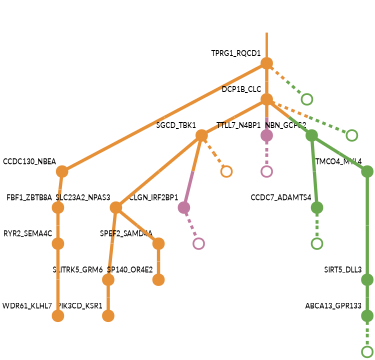 strict digraph  {
graph[splines=false]; nodesep=0.7; rankdir=TB; ranksep=0.6; forcelabels=true; dpi=600; size=2.5;
0 [color="#e69138ff", fillcolor="#e69138ff", fixedsize=true, fontname=Lato, fontsize="12pt", height="0.25", label="", penwidth=3, shape=circle, style=filled, xlabel=TPRG1_RQCD1];
2 [color="#e69138ff", fillcolor="#e69138ff", fixedsize=true, fontname=Lato, fontsize="12pt", height="0.25", label="", penwidth=3, shape=circle, style=filled, xlabel=CCDC130_NBEA];
9 [color="#e69138ff", fillcolor="#e69138ff", fixedsize=true, fontname=Lato, fontsize="12pt", height="0.25", label="", penwidth=3, shape=circle, style=filled, xlabel=DCP1B_CLC];
19 [color="#6aa84fff", fillcolor="#6aa84fff", fixedsize=true, fontname=Lato, fontsize="12pt", height="0.25", label="", penwidth=3, shape=circle, style=solid, xlabel=""];
1 [color="#6aa84fff", fillcolor="#6aa84fff", fixedsize=true, fontname=Lato, fontsize="12pt", height="0.25", label="", penwidth=3, shape=circle, style=filled, xlabel=SIRT5_DLL3];
11 [color="#6aa84fff", fillcolor="#6aa84fff", fixedsize=true, fontname=Lato, fontsize="12pt", height="0.25", label="", penwidth=3, shape=circle, style=filled, xlabel=ABCA13_GPR133];
14 [color="#e69138ff", fillcolor="#e69138ff", fixedsize=true, fontname=Lato, fontsize="12pt", height="0.25", label="", penwidth=3, shape=circle, style=filled, xlabel=FBF1_ZBTB8A];
3 [color="#6aa84fff", fillcolor="#6aa84fff", fixedsize=true, fontname=Lato, fontsize="12pt", height="0.25", label="", penwidth=3, shape=circle, style=filled, xlabel=CCDC7_ADAMTS4];
20 [color="#6aa84fff", fillcolor="#6aa84fff", fixedsize=true, fontname=Lato, fontsize="12pt", height="0.25", label="", penwidth=3, shape=circle, style=solid, xlabel=""];
4 [color="#e69138ff", fillcolor="#e69138ff", fixedsize=true, fontname=Lato, fontsize="12pt", height="0.25", label="", penwidth=3, shape=circle, style=filled, xlabel=SLC23A2_NPAS3];
7 [color="#e69138ff", fillcolor="#e69138ff", fixedsize=true, fontname=Lato, fontsize="12pt", height="0.25", label="", penwidth=3, shape=circle, style=filled, xlabel=SLITRK5_GRM6];
8 [color="#e69138ff", fillcolor="#e69138ff", fixedsize=true, fontname=Lato, fontsize="12pt", height="0.25", label="", penwidth=3, shape=circle, style=filled, xlabel=SPEF2_SAMD4A];
5 [color="#c27ba0ff", fillcolor="#c27ba0ff", fixedsize=true, fontname=Lato, fontsize="12pt", height="0.25", label="", penwidth=3, shape=circle, style=filled, xlabel=CLGN_IRF2BP1];
23 [color="#c27ba0ff", fillcolor="#c27ba0ff", fixedsize=true, fontname=Lato, fontsize="12pt", height="0.25", label="", penwidth=3, shape=circle, style=solid, xlabel=""];
16 [color="#e69138ff", fillcolor="#e69138ff", fixedsize=true, fontname=Lato, fontsize="12pt", height="0.25", label="", penwidth=3, shape=circle, style=filled, xlabel=PIK3CD_KSR1];
13 [color="#e69138ff", fillcolor="#e69138ff", fixedsize=true, fontname=Lato, fontsize="12pt", height="0.25", label="", penwidth=3, shape=circle, style=filled, xlabel=SP140_OR4E2];
10 [color="#e69138ff", fillcolor="#e69138ff", fixedsize=true, fontname=Lato, fontsize="12pt", height="0.25", label="", penwidth=3, shape=circle, style=filled, xlabel=SGCD_TBK1];
15 [color="#c27ba0ff", fillcolor="#c27ba0ff", fixedsize=true, fontname=Lato, fontsize="12pt", height="0.25", label="", penwidth=3, shape=circle, style=filled, xlabel=TTLL7_N4BP1];
18 [color="#6aa84fff", fillcolor="#6aa84fff", fixedsize=true, fontname=Lato, fontsize="12pt", height="0.25", label="", penwidth=3, shape=circle, style=filled, xlabel=NBN_GCFC2];
21 [color="#6aa84fff", fillcolor="#6aa84fff", fixedsize=true, fontname=Lato, fontsize="12pt", height="0.25", label="", penwidth=3, shape=circle, style=solid, xlabel=""];
25 [color="#e69138ff", fillcolor="#e69138ff", fixedsize=true, fontname=Lato, fontsize="12pt", height="0.25", label="", penwidth=3, shape=circle, style=solid, xlabel=""];
22 [color="#6aa84fff", fillcolor="#6aa84fff", fixedsize=true, fontname=Lato, fontsize="12pt", height="0.25", label="", penwidth=3, shape=circle, style=solid, xlabel=""];
12 [color="#e69138ff", fillcolor="#e69138ff", fixedsize=true, fontname=Lato, fontsize="12pt", height="0.25", label="", penwidth=3, shape=circle, style=filled, xlabel=RYR2_SEMA4C];
6 [color="#e69138ff", fillcolor="#e69138ff", fixedsize=true, fontname=Lato, fontsize="12pt", height="0.25", label="", penwidth=3, shape=circle, style=filled, xlabel=WDR61_KLHL7];
24 [color="#c27ba0ff", fillcolor="#c27ba0ff", fixedsize=true, fontname=Lato, fontsize="12pt", height="0.25", label="", penwidth=3, shape=circle, style=solid, xlabel=""];
17 [color="#6aa84fff", fillcolor="#6aa84fff", fixedsize=true, fontname=Lato, fontsize="12pt", height="0.25", label="", penwidth=3, shape=circle, style=filled, xlabel=TMCO4_MYL4];
normal [label="", penwidth=3, style=invis, xlabel=TPRG1_RQCD1];
0 -> 2  [arrowsize=0, color="#e69138ff;0.5:#e69138ff", minlen="3.0", penwidth="5.5", style=solid];
0 -> 9  [arrowsize=0, color="#e69138ff;0.5:#e69138ff", minlen="1.8888888359069824", penwidth="5.5", style=solid];
0 -> 19  [arrowsize=0, color="#e69138ff;0.5:#6aa84fff", minlen="1.2777777910232544", penwidth=5, style=dashed];
2 -> 14  [arrowsize=0, color="#e69138ff;0.5:#e69138ff", minlen="1.6666667461395264", penwidth="5.5", style=solid];
9 -> 10  [arrowsize=0, color="#e69138ff;0.5:#e69138ff", minlen="1.8888888359069824", penwidth="5.5", style=solid];
9 -> 15  [arrowsize=0, color="#e69138ff;0.5:#c27ba0ff", minlen="1.6666667461395264", penwidth="5.5", style=solid];
9 -> 18  [arrowsize=0, color="#e69138ff;0.5:#6aa84fff", minlen="1.5555555820465088", penwidth="5.5", style=solid];
9 -> 21  [arrowsize=0, color="#e69138ff;0.5:#6aa84fff", minlen="1.2777777910232544", penwidth=5, style=dashed];
1 -> 11  [arrowsize=0, color="#6aa84fff;0.5:#6aa84fff", minlen="1.7777777910232544", penwidth="5.5", style=solid];
11 -> 22  [arrowsize=0, color="#6aa84fff;0.5:#6aa84fff", minlen="1.2777777910232544", penwidth=5, style=dashed];
14 -> 12  [arrowsize=0, color="#e69138ff;0.5:#e69138ff", minlen="1.7777777910232544", penwidth="5.5", style=solid];
3 -> 20  [arrowsize=0, color="#6aa84fff;0.5:#6aa84fff", minlen="1.2777777910232544", penwidth=5, style=dashed];
4 -> 7  [arrowsize=0, color="#e69138ff;0.5:#e69138ff", minlen="2.0", penwidth="5.5", style=solid];
4 -> 8  [arrowsize=0, color="#e69138ff;0.5:#e69138ff", minlen="1.8888888359069824", penwidth="5.5", style=solid];
7 -> 16  [arrowsize=0, color="#e69138ff;0.5:#e69138ff", minlen="1.5555555820465088", penwidth="5.5", style=solid];
8 -> 13  [arrowsize=0, color="#e69138ff;0.5:#e69138ff", minlen="1.6666667461395264", penwidth="5.5", style=solid];
5 -> 23  [arrowsize=0, color="#c27ba0ff;0.5:#c27ba0ff", minlen="1.2777777910232544", penwidth=5, style=dashed];
10 -> 4  [arrowsize=0, color="#e69138ff;0.5:#e69138ff", minlen="2.4444446563720703", penwidth="5.5", style=solid];
10 -> 5  [arrowsize=0, color="#e69138ff;0.5:#c27ba0ff", minlen="2.3333334922790527", penwidth="5.5", style=solid];
10 -> 25  [arrowsize=0, color="#e69138ff;0.5:#e69138ff", minlen="1.2777777910232544", penwidth=5, style=dashed];
15 -> 24  [arrowsize=0, color="#c27ba0ff;0.5:#c27ba0ff", minlen="1.2777777910232544", penwidth=5, style=dashed];
18 -> 3  [arrowsize=0, color="#6aa84fff;0.5:#6aa84fff", minlen="2.777777671813965", penwidth="5.5", style=solid];
18 -> 17  [arrowsize=0, color="#6aa84fff;0.5:#6aa84fff", minlen="1.5555555820465088", penwidth="5.5", style=solid];
12 -> 6  [arrowsize=0, color="#e69138ff;0.5:#e69138ff", minlen="2.222222328186035", penwidth="5.5", style=solid];
17 -> 1  [arrowsize=0, color="#6aa84fff;0.5:#6aa84fff", minlen="3.0", penwidth="5.5", style=solid];
normal -> 0  [arrowsize=0, color="#e69138ff", label="", penwidth=4, style=solid];
}
